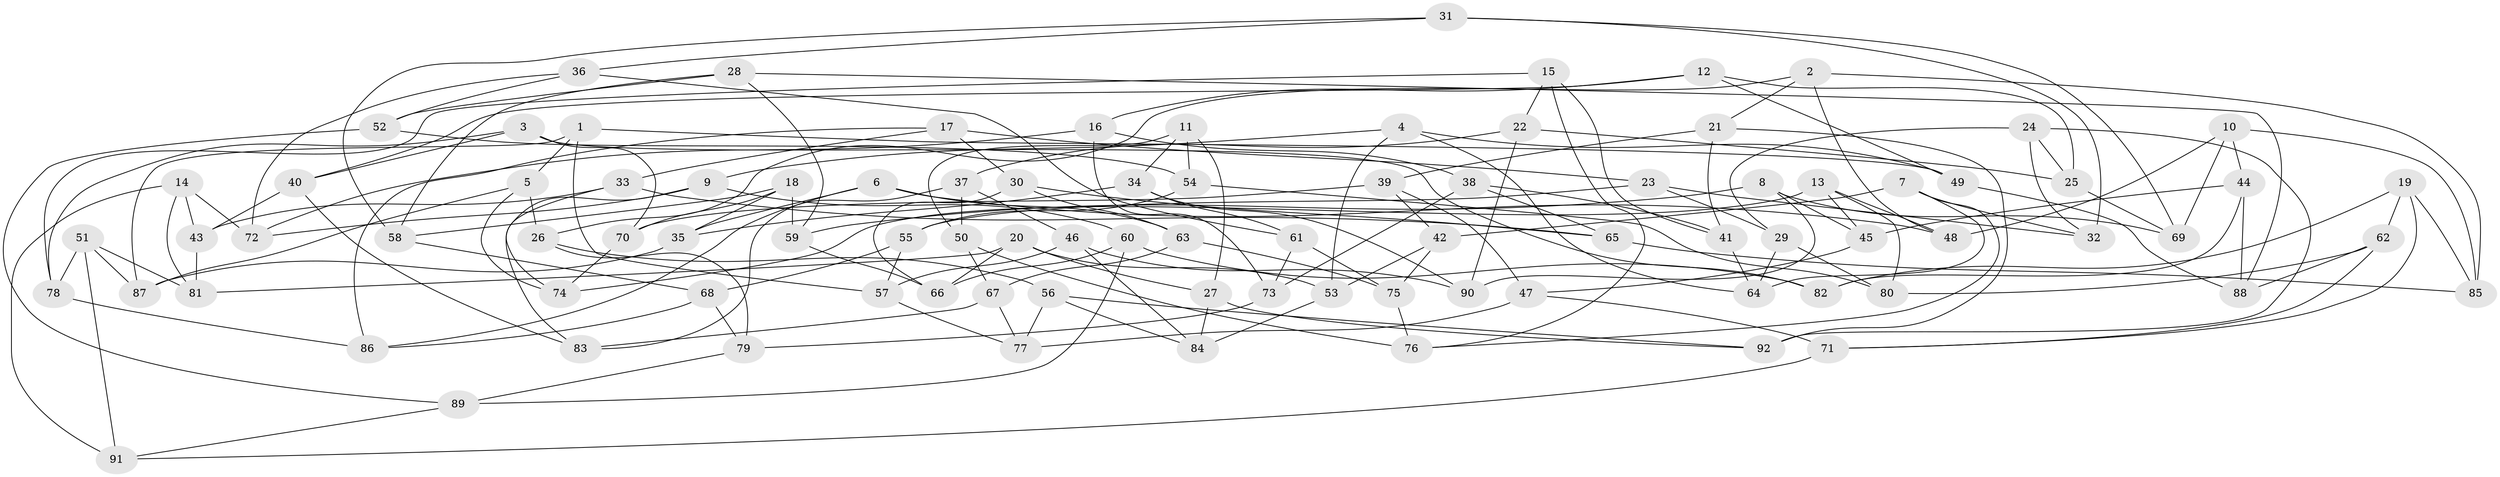 // coarse degree distribution, {6: 0.6181818181818182, 4: 0.3090909090909091, 3: 0.01818181818181818, 5: 0.05454545454545454}
// Generated by graph-tools (version 1.1) at 2025/24/03/03/25 07:24:30]
// undirected, 92 vertices, 184 edges
graph export_dot {
graph [start="1"]
  node [color=gray90,style=filled];
  1;
  2;
  3;
  4;
  5;
  6;
  7;
  8;
  9;
  10;
  11;
  12;
  13;
  14;
  15;
  16;
  17;
  18;
  19;
  20;
  21;
  22;
  23;
  24;
  25;
  26;
  27;
  28;
  29;
  30;
  31;
  32;
  33;
  34;
  35;
  36;
  37;
  38;
  39;
  40;
  41;
  42;
  43;
  44;
  45;
  46;
  47;
  48;
  49;
  50;
  51;
  52;
  53;
  54;
  55;
  56;
  57;
  58;
  59;
  60;
  61;
  62;
  63;
  64;
  65;
  66;
  67;
  68;
  69;
  70;
  71;
  72;
  73;
  74;
  75;
  76;
  77;
  78;
  79;
  80;
  81;
  82;
  83;
  84;
  85;
  86;
  87;
  88;
  89;
  90;
  91;
  92;
  1 -- 5;
  1 -- 57;
  1 -- 49;
  1 -- 87;
  2 -- 26;
  2 -- 85;
  2 -- 21;
  2 -- 48;
  3 -- 40;
  3 -- 70;
  3 -- 78;
  3 -- 82;
  4 -- 64;
  4 -- 49;
  4 -- 9;
  4 -- 53;
  5 -- 87;
  5 -- 26;
  5 -- 74;
  6 -- 63;
  6 -- 35;
  6 -- 48;
  6 -- 86;
  7 -- 42;
  7 -- 32;
  7 -- 64;
  7 -- 76;
  8 -- 45;
  8 -- 59;
  8 -- 69;
  8 -- 90;
  9 -- 83;
  9 -- 72;
  9 -- 60;
  10 -- 44;
  10 -- 48;
  10 -- 69;
  10 -- 85;
  11 -- 27;
  11 -- 34;
  11 -- 54;
  11 -- 50;
  12 -- 25;
  12 -- 49;
  12 -- 16;
  12 -- 40;
  13 -- 74;
  13 -- 48;
  13 -- 45;
  13 -- 80;
  14 -- 72;
  14 -- 43;
  14 -- 81;
  14 -- 91;
  15 -- 22;
  15 -- 76;
  15 -- 78;
  15 -- 41;
  16 -- 38;
  16 -- 73;
  16 -- 72;
  17 -- 30;
  17 -- 23;
  17 -- 86;
  17 -- 33;
  18 -- 35;
  18 -- 59;
  18 -- 70;
  18 -- 58;
  19 -- 85;
  19 -- 62;
  19 -- 71;
  19 -- 82;
  20 -- 66;
  20 -- 81;
  20 -- 53;
  20 -- 27;
  21 -- 92;
  21 -- 41;
  21 -- 39;
  22 -- 37;
  22 -- 25;
  22 -- 90;
  23 -- 29;
  23 -- 55;
  23 -- 32;
  24 -- 32;
  24 -- 29;
  24 -- 25;
  24 -- 92;
  25 -- 69;
  26 -- 56;
  26 -- 79;
  27 -- 92;
  27 -- 84;
  28 -- 59;
  28 -- 58;
  28 -- 88;
  28 -- 52;
  29 -- 64;
  29 -- 80;
  30 -- 63;
  30 -- 66;
  30 -- 65;
  31 -- 58;
  31 -- 69;
  31 -- 32;
  31 -- 36;
  33 -- 43;
  33 -- 74;
  33 -- 65;
  34 -- 35;
  34 -- 90;
  34 -- 61;
  35 -- 87;
  36 -- 61;
  36 -- 52;
  36 -- 72;
  37 -- 83;
  37 -- 50;
  37 -- 46;
  38 -- 41;
  38 -- 73;
  38 -- 65;
  39 -- 70;
  39 -- 42;
  39 -- 47;
  40 -- 83;
  40 -- 43;
  41 -- 64;
  42 -- 75;
  42 -- 53;
  43 -- 81;
  44 -- 88;
  44 -- 82;
  44 -- 45;
  45 -- 47;
  46 -- 90;
  46 -- 84;
  46 -- 57;
  47 -- 77;
  47 -- 71;
  49 -- 88;
  50 -- 76;
  50 -- 67;
  51 -- 81;
  51 -- 87;
  51 -- 78;
  51 -- 91;
  52 -- 54;
  52 -- 89;
  53 -- 84;
  54 -- 55;
  54 -- 80;
  55 -- 57;
  55 -- 68;
  56 -- 92;
  56 -- 84;
  56 -- 77;
  57 -- 77;
  58 -- 68;
  59 -- 66;
  60 -- 89;
  60 -- 82;
  60 -- 66;
  61 -- 73;
  61 -- 75;
  62 -- 71;
  62 -- 88;
  62 -- 80;
  63 -- 75;
  63 -- 67;
  65 -- 85;
  67 -- 83;
  67 -- 77;
  68 -- 79;
  68 -- 86;
  70 -- 74;
  71 -- 91;
  73 -- 79;
  75 -- 76;
  78 -- 86;
  79 -- 89;
  89 -- 91;
}
